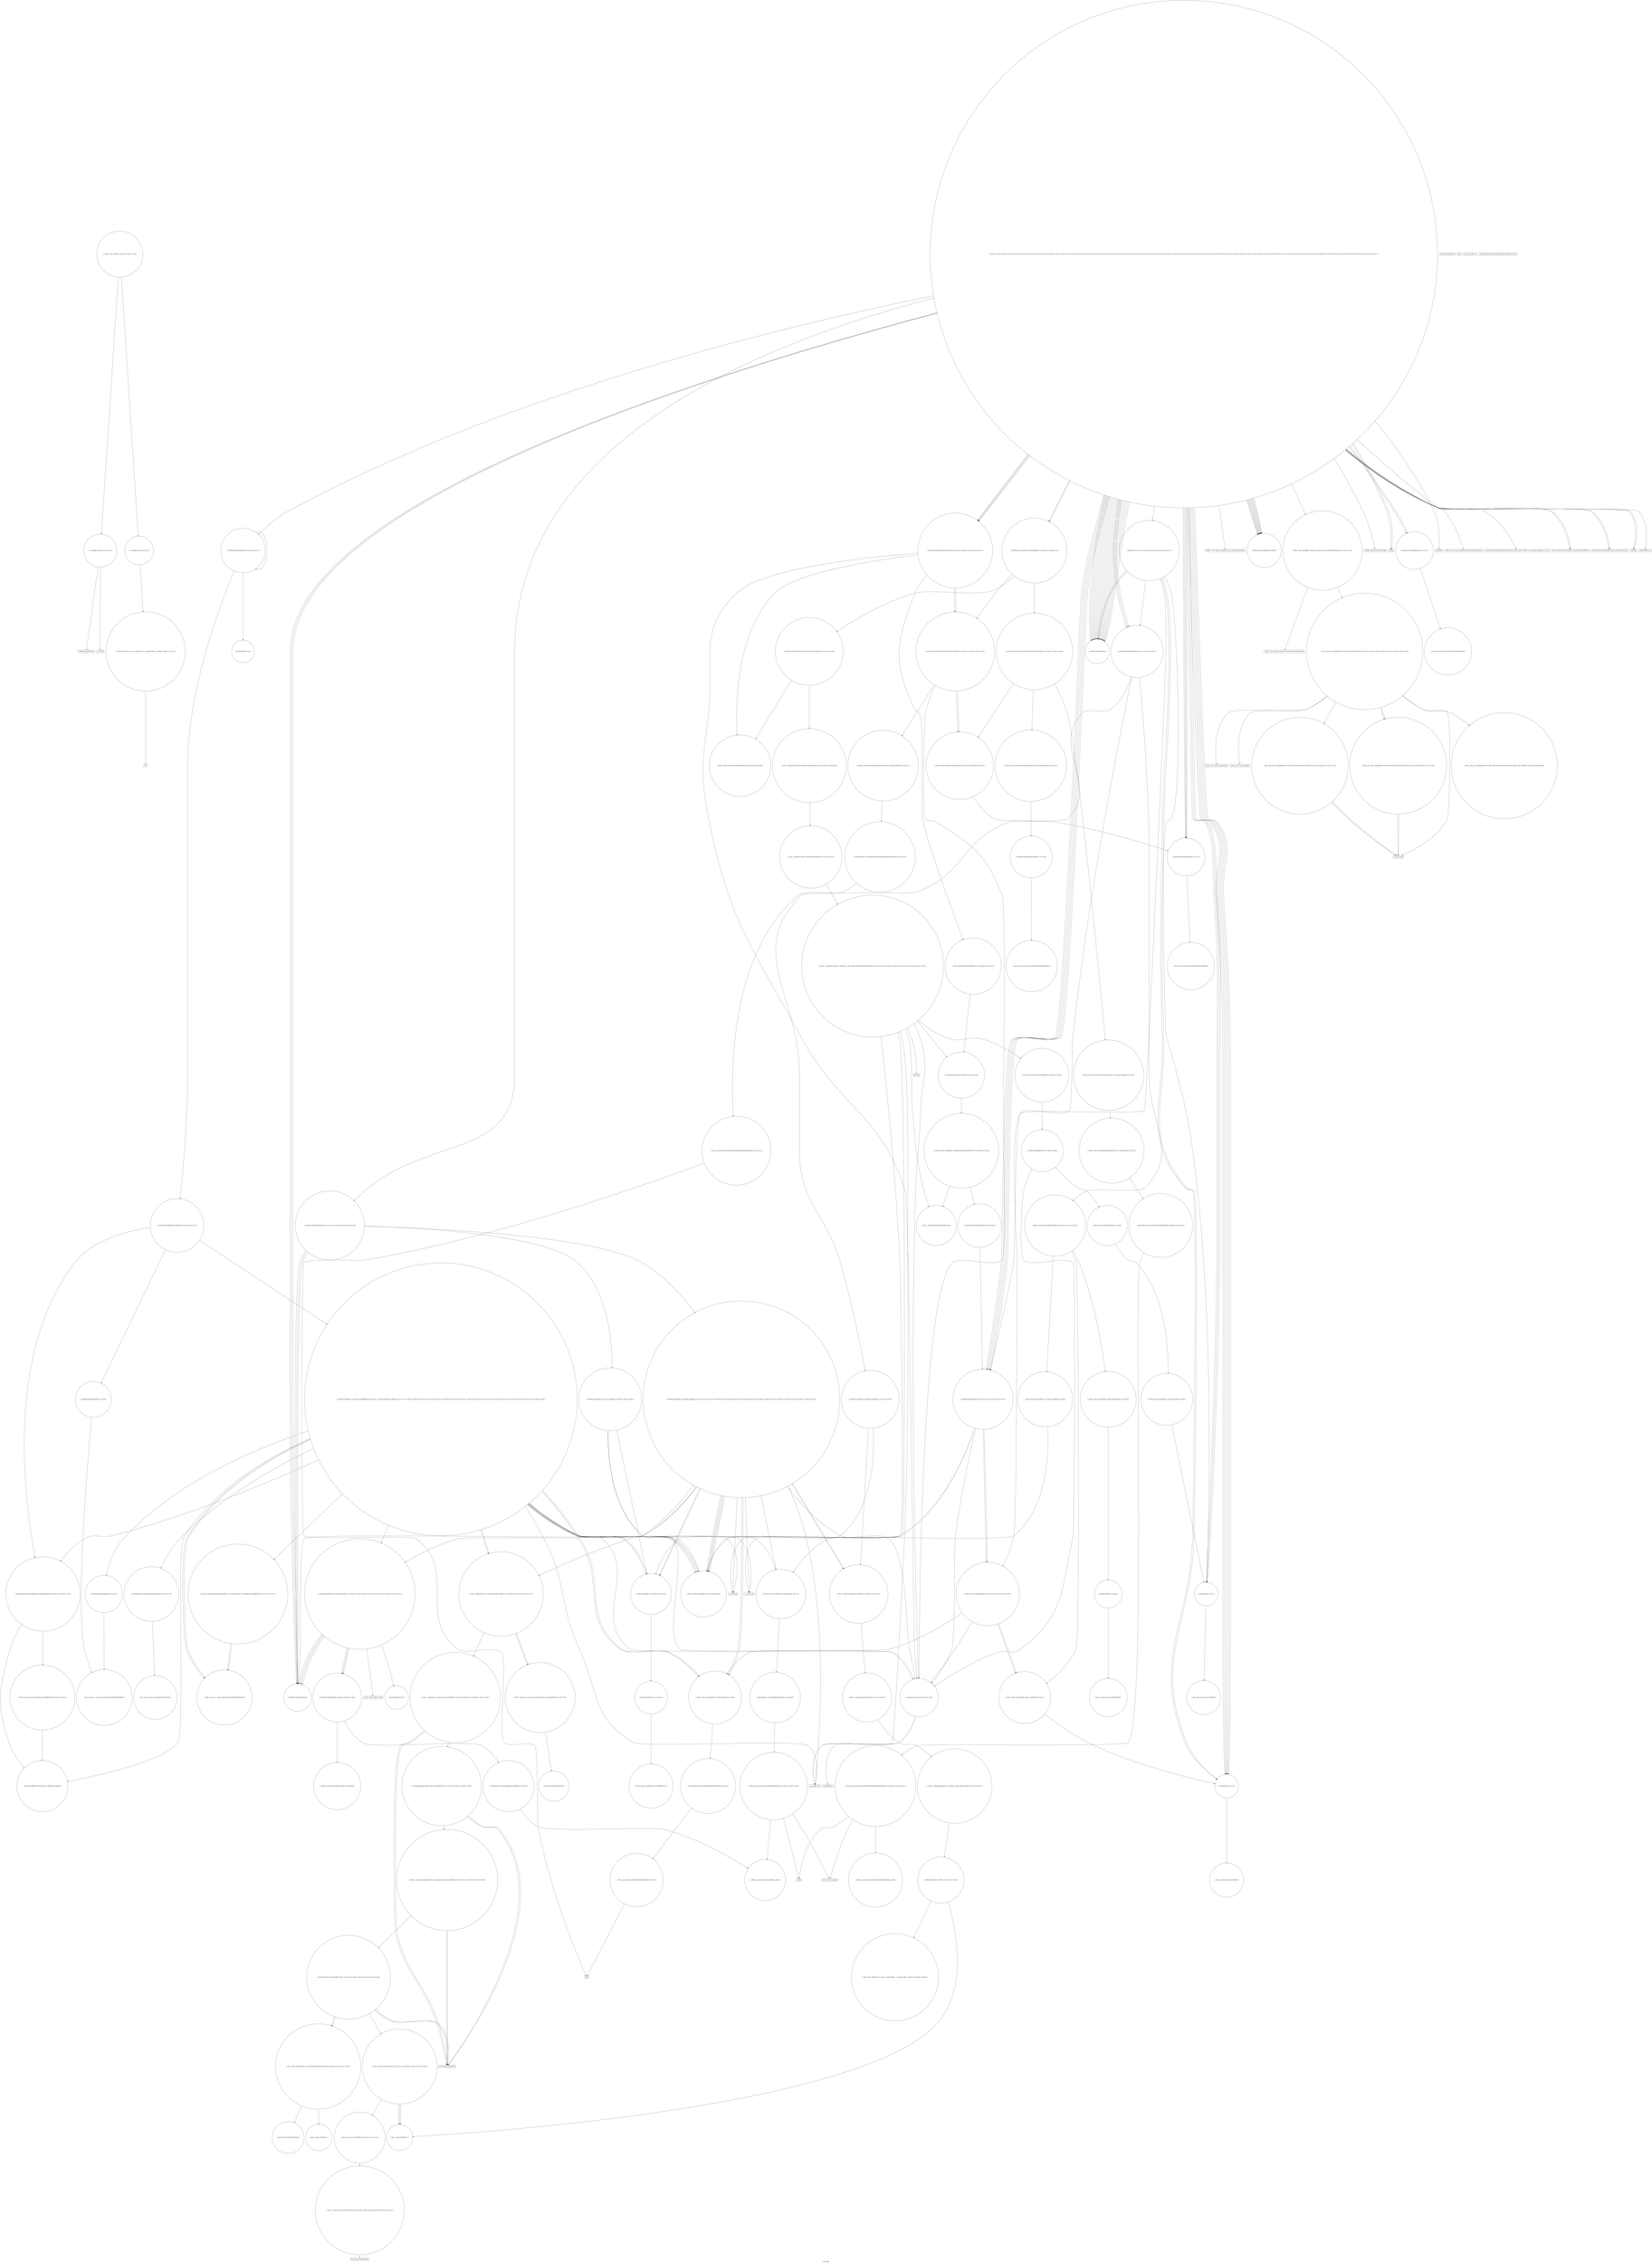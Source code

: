 digraph "Call Graph" {
	label="Call Graph";

	Node0x5619a5c1afd0 [shape=record,shape=circle,label="{__cxx_global_var_init|{<s0>1|<s1>2}}"];
	Node0x5619a5c1afd0:s0 -> Node0x5619a5c1b050[color=black];
	Node0x5619a5c1afd0:s1 -> Node0x5619a5f22170[color=black];
	Node0x5619a5f25d10 [shape=record,shape=circle,label="{_ZNKSt13move_iteratorIPiE4baseEv}"];
	Node0x5619a5f22370 [shape=record,shape=circle,label="{_ZNSt6vectorIiSaIiEE9push_backERKi|{<s0>8|<s1>9|<s2>10}}"];
	Node0x5619a5f22370:s0 -> Node0x5619a5f236f0[color=black];
	Node0x5619a5f22370:s1 -> Node0x5619a5f24810[color=black];
	Node0x5619a5f22370:s2 -> Node0x5619a5f23770[color=black];
	Node0x5619a5f23870 [shape=record,shape=Mrecord,label="{_ZdlPv}"];
	Node0x5619a5f226f0 [shape=record,shape=circle,label="{_ZNSt6vectorIiSaIiEEixEm}"];
	Node0x5619a5f23bf0 [shape=record,shape=circle,label="{_ZNSt12_Vector_baseIiSaIiEE17_M_create_storageEm|{<s0>226}}"];
	Node0x5619a5f23bf0:s0 -> Node0x5619a5f24b10[color=black];
	Node0x5619a5f22a70 [shape=record,shape=circle,label="{_ZNSaISt6vectorIiSaIiEEED2Ev|{<s0>111}}"];
	Node0x5619a5f22a70:s0 -> Node0x5619a5f240f0[color=black];
	Node0x5619a5f23f70 [shape=record,shape=circle,label="{_ZSt6fill_nIPimiET_S1_T0_RKT1_|{<s0>232|<s1>233}}"];
	Node0x5619a5f23f70:s0 -> Node0x5619a5f25b10[color=black];
	Node0x5619a5f23f70:s1 -> Node0x5619a5f23ff0[color=black];
	Node0x5619a5f22df0 [shape=record,shape=Mrecord,label="{_ZNKSt7__cxx1112basic_stringIcSt11char_traitsIcESaIcEE4sizeEv}"];
	Node0x5619a5f242f0 [shape=record,shape=circle,label="{_ZNSt12_Vector_baseISt6vectorIiSaIiEESaIS2_EE12_Vector_implC2ERKS3_|{<s0>243}}"];
	Node0x5619a5f242f0:s0 -> Node0x5619a5f24470[color=black];
	Node0x5619a5f23170 [shape=record,shape=circle,label="{_ZNSt6vectorIS_IiSaIiEESaIS1_EED2Ev|{<s0>119|<s1>120|<s2>121|<s3>122|<s4>123}}"];
	Node0x5619a5f23170:s0 -> Node0x5619a5f28030[color=black];
	Node0x5619a5f23170:s1 -> Node0x5619a5f287b0[color=black];
	Node0x5619a5f23170:s2 -> Node0x5619a5f24270[color=black];
	Node0x5619a5f23170:s3 -> Node0x5619a5f24270[color=black];
	Node0x5619a5f23170:s4 -> Node0x5619a5f25010[color=black];
	Node0x5619a5f24670 [shape=record,shape=circle,label="{_ZN9__gnu_cxx13new_allocatorISt6vectorIiSaIiEEE8allocateEmPKv|{<s0>249|<s1>250|<s2>251}}"];
	Node0x5619a5f24670:s0 -> Node0x5619a5f246f0[color=black];
	Node0x5619a5f24670:s1 -> Node0x5619a5f25590[color=black];
	Node0x5619a5f24670:s2 -> Node0x5619a5f25610[color=black];
	Node0x5619a5f234f0 [shape=record,shape=Mrecord,label="{__errno_location}"];
	Node0x5619a5f28230 [shape=record,shape=circle,label="{_ZSt11__addressofISt6vectorIiSaIiEEEPT_RS3_}"];
	Node0x5619a5f24890 [shape=record,shape=circle,label="{_ZN9__gnu_cxx13new_allocatorIiE9constructIiJRKiEEEvPT_DpOT0_|{<s0>161}}"];
	Node0x5619a5f24890:s0 -> Node0x5619a5f24910[color=black];
	Node0x5619a5f285b0 [shape=record,shape=circle,label="{_ZSt8_DestroyISt6vectorIiSaIiEEEvPT_|{<s0>270}}"];
	Node0x5619a5f285b0:s0 -> Node0x5619a5f22770[color=black];
	Node0x5619a5f24c10 [shape=record,shape=circle,label="{_ZNK9__gnu_cxx17__normal_iteratorIPiSt6vectorIiSaIiEEE4baseEv}"];
	Node0x5619a5f28930 [shape=record,shape=circle,label="{_GLOBAL__sub_I_TeaPot_0_0.cpp|{<s0>297|<s1>298}}"];
	Node0x5619a5f28930:s0 -> Node0x5619a5c1afd0[color=black];
	Node0x5619a5f28930:s1 -> Node0x5619a5f221f0[color=black];
	Node0x5619a5f24f90 [shape=record,shape=Mrecord,label="{__cxa_end_catch}"];
	Node0x5619a5f25310 [shape=record,shape=circle,label="{_ZNKSt12_Vector_baseIiSaIiEE19_M_get_Tp_allocatorEv}"];
	Node0x5619a5f25690 [shape=record,shape=circle,label="{_ZSt22__uninitialized_copy_aISt13move_iteratorIPiES1_iET0_T_S4_S3_RSaIT1_E|{<s0>190|<s1>191|<s2>192}}"];
	Node0x5619a5f25690:s0 -> Node0x5619a5f25810[color=black];
	Node0x5619a5f25690:s1 -> Node0x5619a5f25810[color=black];
	Node0x5619a5f25690:s2 -> Node0x5619a5f25790[color=black];
	Node0x5619a5f25a10 [shape=record,shape=circle,label="{_ZSt12__miter_baseIPiEDTcl12__miter_basecldtfp_4baseEEESt13move_iteratorIT_E|{<s0>209|<s1>210}}"];
	Node0x5619a5f25a10:s0 -> Node0x5619a5f25d10[color=black];
	Node0x5619a5f25a10:s1 -> Node0x5619a5f25c90[color=black];
	Node0x5619a5c1b050 [shape=record,shape=Mrecord,label="{_ZNSt8ios_base4InitC1Ev}"];
	Node0x5619a5f25d90 [shape=record,shape=circle,label="{_ZNSt13move_iteratorIPiEC2ES0_}"];
	Node0x5619a5f223f0 [shape=record,shape=circle,label="{_ZSt3minIiERKT_S2_S2_}"];
	Node0x5619a5f238f0 [shape=record,shape=circle,label="{_ZN9__gnu_cxx13new_allocatorIiEC2Ev}"];
	Node0x5619a5f22770 [shape=record,shape=circle,label="{_ZNSt6vectorIiSaIiEED2Ev|{<s0>23|<s1>24|<s2>25|<s3>26|<s4>27}}"];
	Node0x5619a5f22770:s0 -> Node0x5619a5f24c90[color=black];
	Node0x5619a5f22770:s1 -> Node0x5619a5f24e10[color=black];
	Node0x5619a5f22770:s2 -> Node0x5619a5f23af0[color=black];
	Node0x5619a5f22770:s3 -> Node0x5619a5f23af0[color=black];
	Node0x5619a5f22770:s4 -> Node0x5619a5f25010[color=black];
	Node0x5619a5f23c70 [shape=record,shape=circle,label="{_ZNSt12_Vector_baseIiSaIiEE12_Vector_implD2Ev|{<s0>227}}"];
	Node0x5619a5f23c70:s0 -> Node0x5619a5f22670[color=black];
	Node0x5619a5f22af0 [shape=record,shape=circle,label="{_ZNSt6vectorIS_IiSaIiEESaIS1_EEixEm}"];
	Node0x5619a5f23ff0 [shape=record,shape=circle,label="{_ZSt10__fill_n_aIPimiEN9__gnu_cxx11__enable_ifIXsr11__is_scalarIT1_EE7__valueET_E6__typeES4_T0_RKS3_}"];
	Node0x5619a5f22e70 [shape=record,shape=circle,label="{_ZNSt7__cxx114stoiERKNS_12basic_stringIcSt11char_traitsIcESaIcEEEPmi|{<s0>117|<s1>118}}"];
	Node0x5619a5f22e70:s0 -> Node0x5619a5f23370[color=black];
	Node0x5619a5f22e70:s1 -> Node0x5619a5f23270[color=black];
	Node0x5619a5f24370 [shape=record,shape=circle,label="{_ZNSt12_Vector_baseISt6vectorIiSaIiEESaIS2_EE17_M_create_storageEm|{<s0>244}}"];
	Node0x5619a5f24370:s0 -> Node0x5619a5f24570[color=black];
	Node0x5619a5f231f0 [shape=record,shape=Mrecord,label="{acos}"];
	Node0x5619a5f246f0 [shape=record,shape=circle,label="{_ZNK9__gnu_cxx13new_allocatorISt6vectorIiSaIiEEE8max_sizeEv}"];
	Node0x5619a5f23570 [shape=record,shape=circle,label="{_ZZN9__gnu_cxx6__stoaIlicJiEEET0_PFT_PKT1_PPS3_DpT2_EPKcS5_PmS9_EN10_Range_chk6_S_chkElSt17integral_constantIbLb1EE}"];
	Node0x5619a5f282b0 [shape=record,shape=circle,label="{_ZSt8_DestroyIPSt6vectorIiSaIiEEEvT_S4_|{<s0>263}}"];
	Node0x5619a5f282b0:s0 -> Node0x5619a5f28530[color=black];
	Node0x5619a5f24910 [shape=record,shape=circle,label="{_ZSt7forwardIRKiEOT_RNSt16remove_referenceIS2_E4typeE}"];
	Node0x5619a5f28630 [shape=record,shape=circle,label="{_ZNSt12_Vector_baseISt6vectorIiSaIiEESaIS2_EE13_M_deallocateEPS2_m|{<s0>271}}"];
	Node0x5619a5f28630:s0 -> Node0x5619a5f286b0[color=black];
	Node0x5619a5f24c90 [shape=record,shape=circle,label="{_ZNSt12_Vector_baseIiSaIiEE19_M_get_Tp_allocatorEv}"];
	Node0x5619a5f25010 [shape=record,shape=circle,label="{__clang_call_terminate|{<s0>181|<s1>182}}"];
	Node0x5619a5f25010:s0 -> Node0x5619a5f24d10[color=black];
	Node0x5619a5f25010:s1 -> Node0x5619a5f25090[color=black];
	Node0x5619a5f25390 [shape=record,shape=circle,label="{_ZNK9__gnu_cxx13new_allocatorIiE8max_sizeEv}"];
	Node0x5619a5f25710 [shape=record,shape=circle,label="{_ZSt32__make_move_if_noexcept_iteratorIiSt13move_iteratorIPiEET0_PT_|{<s0>193}}"];
	Node0x5619a5f25710:s0 -> Node0x5619a5f25d90[color=black];
	Node0x5619a5f25a90 [shape=record,shape=circle,label="{_ZSt13__copy_move_aILb1EPiS0_ET1_T0_S2_S1_|{<s0>211}}"];
	Node0x5619a5f25a90:s0 -> Node0x5619a5f25b90[color=black];
	Node0x5619a5f220f0 [shape=record,shape=Mrecord,label="{_ZNSt8ios_base4InitD1Ev}"];
	Node0x5619a5f25e10 [shape=record,shape=circle,label="{_ZN9__gnu_cxx13new_allocatorIiE7destroyIiEEvPT_}"];
	Node0x5619a5f22470 [shape=record,shape=circle,label="{_Z4Nextii|{<s0>11|<s1>12|<s2>13|<s3>14|<s4>15|<s5>16|<s6>17}}"];
	Node0x5619a5f22470:s0 -> Node0x5619a5f224f0[color=black];
	Node0x5619a5f22470:s1 -> Node0x5619a5f22570[color=black];
	Node0x5619a5f22470:s2 -> Node0x5619a5f22670[color=black];
	Node0x5619a5f22470:s3 -> Node0x5619a5f226f0[color=black];
	Node0x5619a5f22470:s4 -> Node0x5619a5f22670[color=black];
	Node0x5619a5f22470:s5 -> Node0x5619a5f226f0[color=black];
	Node0x5619a5f22470:s6 -> Node0x5619a5f22770[color=black];
	Node0x5619a5f23970 [shape=record,shape=circle,label="{_ZN9__gnu_cxx13new_allocatorIiED2Ev}"];
	Node0x5619a5f227f0 [shape=record,shape=circle,label="{main|{<s0>28|<s1>29|<s2>30|<s3>31|<s4>32|<s5>33|<s6>34|<s7>35|<s8>36|<s9>37|<s10>38|<s11>39|<s12>40|<s13>41|<s14>42|<s15>43|<s16>44|<s17>45|<s18>46|<s19>47|<s20>48|<s21>49|<s22>50|<s23>51|<s24>52|<s25>53|<s26>54|<s27>55|<s28>56|<s29>57|<s30>58|<s31>59|<s32>60|<s33>61|<s34>62|<s35>63|<s36>64|<s37>65|<s38>66|<s39>67|<s40>68|<s41>69|<s42>70|<s43>71|<s44>72|<s45>73|<s46>74|<s47>75|<s48>76|<s49>77|<s50>78|<s51>79|<s52>80|<s53>81|<s54>82|<s55>83|<s56>84|<s57>85|<s58>86|<s59>87|<s60>88|<s61>89|<s62>90|<s63>91|<s64>truncated...}}"];
	Node0x5619a5f227f0:s0 -> Node0x5619a5f22870[color=black];
	Node0x5619a5f227f0:s1 -> Node0x5619a5f228f0[color=black];
	Node0x5619a5f227f0:s2 -> Node0x5619a5f228f0[color=black];
	Node0x5619a5f227f0:s3 -> Node0x5619a5f22970[color=black];
	Node0x5619a5f227f0:s4 -> Node0x5619a5f229f0[color=black];
	Node0x5619a5f227f0:s5 -> Node0x5619a5f22a70[color=black];
	Node0x5619a5f227f0:s6 -> Node0x5619a5f22af0[color=black];
	Node0x5619a5f227f0:s7 -> Node0x5619a5f222f0[color=black];
	Node0x5619a5f227f0:s8 -> Node0x5619a5f22a70[color=black];
	Node0x5619a5f227f0:s9 -> Node0x5619a5f224f0[color=black];
	Node0x5619a5f227f0:s10 -> Node0x5619a5f22570[color=black];
	Node0x5619a5f227f0:s11 -> Node0x5619a5f22670[color=black];
	Node0x5619a5f227f0:s12 -> Node0x5619a5f226f0[color=black];
	Node0x5619a5f227f0:s13 -> Node0x5619a5f226f0[color=black];
	Node0x5619a5f227f0:s14 -> Node0x5619a5f226f0[color=black];
	Node0x5619a5f227f0:s15 -> Node0x5619a5f22670[color=black];
	Node0x5619a5f227f0:s16 -> Node0x5619a5f22970[color=black];
	Node0x5619a5f227f0:s17 -> Node0x5619a5f229f0[color=black];
	Node0x5619a5f227f0:s18 -> Node0x5619a5f22a70[color=black];
	Node0x5619a5f227f0:s19 -> Node0x5619a5f22af0[color=black];
	Node0x5619a5f227f0:s20 -> Node0x5619a5f22af0[color=black];
	Node0x5619a5f227f0:s21 -> Node0x5619a5f22bf0[color=black];
	Node0x5619a5f227f0:s22 -> Node0x5619a5f22b70[color=black];
	Node0x5619a5f227f0:s23 -> Node0x5619a5f22af0[color=black];
	Node0x5619a5f227f0:s24 -> Node0x5619a5f22bf0[color=black];
	Node0x5619a5f227f0:s25 -> Node0x5619a5f22af0[color=black];
	Node0x5619a5f227f0:s26 -> Node0x5619a5f226f0[color=black];
	Node0x5619a5f227f0:s27 -> Node0x5619a5f224f0[color=black];
	Node0x5619a5f227f0:s28 -> Node0x5619a5f22570[color=black];
	Node0x5619a5f227f0:s29 -> Node0x5619a5f22670[color=black];
	Node0x5619a5f227f0:s30 -> Node0x5619a5f226f0[color=black];
	Node0x5619a5f227f0:s31 -> Node0x5619a5f22a70[color=black];
	Node0x5619a5f227f0:s32 -> Node0x5619a5f22670[color=black];
	Node0x5619a5f227f0:s33 -> Node0x5619a5f226f0[color=black];
	Node0x5619a5f227f0:s34 -> Node0x5619a5f226f0[color=black];
	Node0x5619a5f227f0:s35 -> Node0x5619a5f226f0[color=black];
	Node0x5619a5f227f0:s36 -> Node0x5619a5f226f0[color=black];
	Node0x5619a5f227f0:s37 -> Node0x5619a5f22af0[color=black];
	Node0x5619a5f227f0:s38 -> Node0x5619a5f226f0[color=black];
	Node0x5619a5f227f0:s39 -> Node0x5619a5f226f0[color=black];
	Node0x5619a5f227f0:s40 -> Node0x5619a5f226f0[color=black];
	Node0x5619a5f227f0:s41 -> Node0x5619a5f22af0[color=black];
	Node0x5619a5f227f0:s42 -> Node0x5619a5f226f0[color=black];
	Node0x5619a5f227f0:s43 -> Node0x5619a5f22770[color=black];
	Node0x5619a5f227f0:s44 -> Node0x5619a5f224f0[color=black];
	Node0x5619a5f227f0:s45 -> Node0x5619a5f22570[color=black];
	Node0x5619a5f227f0:s46 -> Node0x5619a5f22670[color=black];
	Node0x5619a5f227f0:s47 -> Node0x5619a5f226f0[color=black];
	Node0x5619a5f227f0:s48 -> Node0x5619a5f226f0[color=black];
	Node0x5619a5f227f0:s49 -> Node0x5619a5f22670[color=black];
	Node0x5619a5f227f0:s50 -> Node0x5619a5f22c70[color=black];
	Node0x5619a5f227f0:s51 -> Node0x5619a5f22cf0[color=black];
	Node0x5619a5f227f0:s52 -> Node0x5619a5f22d70[color=black];
	Node0x5619a5f227f0:s53 -> Node0x5619a5f22df0[color=black];
	Node0x5619a5f227f0:s54 -> Node0x5619a5f22e70[color=black];
	Node0x5619a5f227f0:s55 -> Node0x5619a5f22af0[color=black];
	Node0x5619a5f227f0:s56 -> Node0x5619a5f22bf0[color=black];
	Node0x5619a5f227f0:s57 -> Node0x5619a5f22af0[color=black];
	Node0x5619a5f227f0:s58 -> Node0x5619a5f226f0[color=black];
	Node0x5619a5f227f0:s59 -> Node0x5619a5f226f0[color=black];
	Node0x5619a5f227f0:s60 -> Node0x5619a5f22470[color=black];
	Node0x5619a5f227f0:s61 -> Node0x5619a5f230f0[color=black];
	Node0x5619a5f227f0:s62 -> Node0x5619a5f22af0[color=black];
	Node0x5619a5f227f0:s63 -> Node0x5619a5f226f0[color=black];
	Node0x5619a5f227f0:s64 -> Node0x5619a5f226f0[color=black];
	Node0x5619a5f227f0:s64 -> Node0x5619a5f22ef0[color=black];
	Node0x5619a5f227f0:s64 -> Node0x5619a5f22f70[color=black];
	Node0x5619a5f227f0:s64 -> Node0x5619a5f22ef0[color=black];
	Node0x5619a5f227f0:s64 -> Node0x5619a5f22f70[color=black];
	Node0x5619a5f227f0:s64 -> Node0x5619a5f22ff0[color=black];
	Node0x5619a5f227f0:s64 -> Node0x5619a5f230f0[color=black];
	Node0x5619a5f227f0:s64 -> Node0x5619a5f22770[color=black];
	Node0x5619a5f227f0:s64 -> Node0x5619a5f23170[color=black];
	Node0x5619a5f227f0:s64 -> Node0x5619a5f22770[color=black];
	Node0x5619a5f227f0:s64 -> Node0x5619a5f23170[color=black];
	Node0x5619a5f227f0:s64 -> Node0x5619a5f22770[color=black];
	Node0x5619a5f227f0:s64 -> Node0x5619a5f23170[color=black];
	Node0x5619a5f227f0:s64 -> Node0x5619a5f22770[color=black];
	Node0x5619a5f227f0:s64 -> Node0x5619a5f23170[color=black];
	Node0x5619a5f23cf0 [shape=record,shape=circle,label="{_ZNSaIiEC2ERKS_|{<s0>228}}"];
	Node0x5619a5f23cf0:s0 -> Node0x5619a5f23d70[color=black];
	Node0x5619a5f22b70 [shape=record,shape=circle,label="{_ZNSt6vectorIiSaIiEE6resizeEm|{<s0>112|<s1>113|<s2>114|<s3>115|<s4>116}}"];
	Node0x5619a5f22b70:s0 -> Node0x5619a5f22bf0[color=black];
	Node0x5619a5f22b70:s1 -> Node0x5619a5f22bf0[color=black];
	Node0x5619a5f22b70:s2 -> Node0x5619a5f28830[color=black];
	Node0x5619a5f22b70:s3 -> Node0x5619a5f22bf0[color=black];
	Node0x5619a5f22b70:s4 -> Node0x5619a5f288b0[color=black];
	Node0x5619a5f24070 [shape=record,shape=circle,label="{_ZN9__gnu_cxx13new_allocatorISt6vectorIiSaIiEEEC2Ev}"];
	Node0x5619a5f22ef0 [shape=record,shape=Mrecord,label="{_ZStlsISt11char_traitsIcEERSt13basic_ostreamIcT_ES5_PKc}"];
	Node0x5619a5f243f0 [shape=record,shape=circle,label="{_ZNSt12_Vector_baseISt6vectorIiSaIiEESaIS2_EE12_Vector_implD2Ev|{<s0>245}}"];
	Node0x5619a5f243f0:s0 -> Node0x5619a5f22a70[color=black];
	Node0x5619a5f23270 [shape=record,shape=circle,label="{_ZN9__gnu_cxx6__stoaIlicJiEEET0_PFT_PKT1_PPS3_DpT2_EPKcS5_PmS9_|{<s0>124|<s1>125|<s2>126|<s3>127|<s4>128|<s5>129|<s6>130}}"];
	Node0x5619a5f23270:s0 -> Node0x5619a5f233f0[color=black];
	Node0x5619a5f23270:s1 -> Node0x5619a5f23470[color=black];
	Node0x5619a5f23270:s2 -> Node0x5619a5f23670[color=black];
	Node0x5619a5f23270:s3 -> Node0x5619a5f234f0[color=black];
	Node0x5619a5f23270:s4 -> Node0x5619a5f23570[color=black];
	Node0x5619a5f23270:s5 -> Node0x5619a5f235f0[color=black];
	Node0x5619a5f23270:s6 -> Node0x5619a5f23670[color=black];
	Node0x5619a5f24770 [shape=record,shape=circle,label="{_ZSt27__uninitialized_default_n_aIPSt6vectorIiSaIiEEmS2_ET_S4_T0_RSaIT1_E|{<s0>252}}"];
	Node0x5619a5f24770:s0 -> Node0x5619a5f280b0[color=black];
	Node0x5619a5f235f0 [shape=record,shape=Mrecord,label="{_ZSt20__throw_out_of_rangePKc}"];
	Node0x5619a5f28330 [shape=record,shape=Mrecord,label="{llvm.trap}"];
	Node0x5619a5f24990 [shape=record,shape=circle,label="{_ZNKSt6vectorIiSaIiEE12_M_check_lenEmPKc|{<s0>162|<s1>163|<s2>164|<s3>165|<s4>166|<s5>167|<s6>168|<s7>169|<s8>170}}"];
	Node0x5619a5f24990:s0 -> Node0x5619a5f25110[color=black];
	Node0x5619a5f24990:s1 -> Node0x5619a5f22bf0[color=black];
	Node0x5619a5f24990:s2 -> Node0x5619a5f25190[color=black];
	Node0x5619a5f24990:s3 -> Node0x5619a5f22bf0[color=black];
	Node0x5619a5f24990:s4 -> Node0x5619a5f22bf0[color=black];
	Node0x5619a5f24990:s5 -> Node0x5619a5f25210[color=black];
	Node0x5619a5f24990:s6 -> Node0x5619a5f22bf0[color=black];
	Node0x5619a5f24990:s7 -> Node0x5619a5f25110[color=black];
	Node0x5619a5f24990:s8 -> Node0x5619a5f25110[color=black];
	Node0x5619a5f286b0 [shape=record,shape=circle,label="{_ZNSt16allocator_traitsISaISt6vectorIiSaIiEEEE10deallocateERS3_PS2_m|{<s0>272}}"];
	Node0x5619a5f286b0:s0 -> Node0x5619a5f28730[color=black];
	Node0x5619a5f24d10 [shape=record,shape=Mrecord,label="{__cxa_begin_catch}"];
	Node0x5619a5f25090 [shape=record,shape=Mrecord,label="{_ZSt9terminatev}"];
	Node0x5619a5f25410 [shape=record,shape=circle,label="{_ZN9__gnu_cxx17__normal_iteratorIPiSt6vectorIiSaIiEEEC2ERKS1_}"];
	Node0x5619a5f25790 [shape=record,shape=circle,label="{_ZSt18uninitialized_copyISt13move_iteratorIPiES1_ET0_T_S4_S3_|{<s0>194|<s1>195|<s2>196}}"];
	Node0x5619a5f25790:s0 -> Node0x5619a5f25810[color=black];
	Node0x5619a5f25790:s1 -> Node0x5619a5f25810[color=black];
	Node0x5619a5f25790:s2 -> Node0x5619a5f25890[color=black];
	Node0x5619a5f25b10 [shape=record,shape=circle,label="{_ZSt12__niter_baseIPiET_S1_}"];
	Node0x5619a5f22170 [shape=record,shape=Mrecord,label="{__cxa_atexit}"];
	Node0x5619a5f25e90 [shape=record,shape=circle,label="{_ZSt8_DestroyIPiEvT_S1_|{<s0>213}}"];
	Node0x5619a5f25e90:s0 -> Node0x5619a5f25f10[color=black];
	Node0x5619a5f224f0 [shape=record,shape=circle,label="{_ZNSaIiEC2Ev|{<s0>18}}"];
	Node0x5619a5f224f0:s0 -> Node0x5619a5f238f0[color=black];
	Node0x5619a5f239f0 [shape=record,shape=circle,label="{_ZNSt12_Vector_baseIiSaIiEEC2EmRKS0_|{<s0>216|<s1>217|<s2>218}}"];
	Node0x5619a5f239f0:s0 -> Node0x5619a5f23b70[color=black];
	Node0x5619a5f239f0:s1 -> Node0x5619a5f23bf0[color=black];
	Node0x5619a5f239f0:s2 -> Node0x5619a5f23c70[color=black];
	Node0x5619a5f22870 [shape=record,shape=Mrecord,label="{_ZNSt8ios_base15sync_with_stdioEb}"];
	Node0x5619a5f23d70 [shape=record,shape=circle,label="{_ZN9__gnu_cxx13new_allocatorIiEC2ERKS1_}"];
	Node0x5619a5f22bf0 [shape=record,shape=circle,label="{_ZNKSt6vectorIiSaIiEE4sizeEv}"];
	Node0x5619a5f240f0 [shape=record,shape=circle,label="{_ZN9__gnu_cxx13new_allocatorISt6vectorIiSaIiEEED2Ev}"];
	Node0x5619a5f22f70 [shape=record,shape=Mrecord,label="{_ZNSolsEi}"];
	Node0x5619a5f24470 [shape=record,shape=circle,label="{_ZNSaISt6vectorIiSaIiEEEC2ERKS2_|{<s0>246}}"];
	Node0x5619a5f24470:s0 -> Node0x5619a5f244f0[color=black];
	Node0x5619a5f232f0 [shape=record,shape=Mrecord,label="{strtol}"];
	Node0x5619a5f28030 [shape=record,shape=circle,label="{_ZNSt12_Vector_baseISt6vectorIiSaIiEESaIS2_EE19_M_get_Tp_allocatorEv}"];
	Node0x5619a5f23670 [shape=record,shape=circle,label="{_ZZN9__gnu_cxx6__stoaIlicJiEEET0_PFT_PKT1_PPS3_DpT2_EPKcS5_PmS9_EN11_Save_errnoD2Ev|{<s0>133|<s1>134}}"];
	Node0x5619a5f23670:s0 -> Node0x5619a5f234f0[color=black];
	Node0x5619a5f23670:s1 -> Node0x5619a5f234f0[color=black];
	Node0x5619a5f283b0 [shape=record,shape=circle,label="{_ZNSt6vectorIiSaIiEEC2Ev|{<s0>264|<s1>265}}"];
	Node0x5619a5f283b0:s0 -> Node0x5619a5f28430[color=black];
	Node0x5619a5f283b0:s1 -> Node0x5619a5f25010[color=black];
	Node0x5619a5f24a10 [shape=record,shape=circle,label="{_ZN9__gnu_cxxmiIPiSt6vectorIiSaIiEEEENS_17__normal_iteratorIT_T0_E15difference_typeERKS8_SB_|{<s0>171|<s1>172}}"];
	Node0x5619a5f24a10:s0 -> Node0x5619a5f24c10[color=black];
	Node0x5619a5f24a10:s1 -> Node0x5619a5f24c10[color=black];
	Node0x5619a5f28730 [shape=record,shape=circle,label="{_ZN9__gnu_cxx13new_allocatorISt6vectorIiSaIiEEE10deallocateEPS3_m|{<s0>273}}"];
	Node0x5619a5f28730:s0 -> Node0x5619a5f23870[color=black];
	Node0x5619a5f24d90 [shape=record,shape=circle,label="{_ZNSt16allocator_traitsISaIiEE7destroyIiEEvRS0_PT_|{<s0>178}}"];
	Node0x5619a5f24d90:s0 -> Node0x5619a5f25e10[color=black];
	Node0x5619a5f25110 [shape=record,shape=circle,label="{_ZNKSt6vectorIiSaIiEE8max_sizeEv|{<s0>183|<s1>184}}"];
	Node0x5619a5f25110:s0 -> Node0x5619a5f25310[color=black];
	Node0x5619a5f25110:s1 -> Node0x5619a5f25290[color=black];
	Node0x5619a5f25490 [shape=record,shape=circle,label="{_ZNSt16allocator_traitsISaIiEE8allocateERS0_m|{<s0>186}}"];
	Node0x5619a5f25490:s0 -> Node0x5619a5f25510[color=black];
	Node0x5619a5f25810 [shape=record,shape=Mrecord,label="{llvm.memcpy.p0i8.p0i8.i64}"];
	Node0x5619a5f25b90 [shape=record,shape=circle,label="{_ZNSt11__copy_moveILb1ELb1ESt26random_access_iterator_tagE8__copy_mIiEEPT_PKS3_S6_S4_|{<s0>212}}"];
	Node0x5619a5f25b90:s0 -> Node0x5619a5f25c10[color=black];
	Node0x5619a5f221f0 [shape=record,shape=circle,label="{__cxx_global_var_init.1|{<s0>3}}"];
	Node0x5619a5f221f0:s0 -> Node0x5619a5f22270[color=black];
	Node0x5619a5f25f10 [shape=record,shape=circle,label="{_ZNSt12_Destroy_auxILb1EE9__destroyIPiEEvT_S3_}"];
	Node0x5619a5f22570 [shape=record,shape=circle,label="{_ZNSt6vectorIiSaIiEEC2EmRKS0_|{<s0>19|<s1>20|<s2>21}}"];
	Node0x5619a5f22570:s0 -> Node0x5619a5f239f0[color=black];
	Node0x5619a5f22570:s1 -> Node0x5619a5f23a70[color=black];
	Node0x5619a5f22570:s2 -> Node0x5619a5f23af0[color=black];
	Node0x5619a5f23a70 [shape=record,shape=circle,label="{_ZNSt6vectorIiSaIiEE21_M_default_initializeEm|{<s0>219|<s1>220}}"];
	Node0x5619a5f23a70:s0 -> Node0x5619a5f24c90[color=black];
	Node0x5619a5f23a70:s1 -> Node0x5619a5f23df0[color=black];
	Node0x5619a5f228f0 [shape=record,shape=Mrecord,label="{freopen}"];
	Node0x5619a5f23df0 [shape=record,shape=circle,label="{_ZSt27__uninitialized_default_n_aIPimiET_S1_T0_RSaIT1_E|{<s0>229}}"];
	Node0x5619a5f23df0:s0 -> Node0x5619a5f23e70[color=black];
	Node0x5619a5f22c70 [shape=record,shape=Mrecord,label="{_ZNSirsERi}"];
	Node0x5619a5f24170 [shape=record,shape=circle,label="{_ZNSt12_Vector_baseISt6vectorIiSaIiEESaIS2_EEC2EmRKS3_|{<s0>234|<s1>235|<s2>236}}"];
	Node0x5619a5f24170:s0 -> Node0x5619a5f242f0[color=black];
	Node0x5619a5f24170:s1 -> Node0x5619a5f24370[color=black];
	Node0x5619a5f24170:s2 -> Node0x5619a5f243f0[color=black];
	Node0x5619a5f22ff0 [shape=record,shape=Mrecord,label="{_ZNSolsEPFRSoS_E}"];
	Node0x5619a5f244f0 [shape=record,shape=circle,label="{_ZN9__gnu_cxx13new_allocatorISt6vectorIiSaIiEEEC2ERKS4_}"];
	Node0x5619a5f23370 [shape=record,shape=Mrecord,label="{_ZNKSt7__cxx1112basic_stringIcSt11char_traitsIcESaIcEE5c_strEv}"];
	Node0x5619a5f280b0 [shape=record,shape=circle,label="{_ZSt25__uninitialized_default_nIPSt6vectorIiSaIiEEmET_S4_T0_|{<s0>253}}"];
	Node0x5619a5f280b0:s0 -> Node0x5619a5f28130[color=black];
	Node0x5619a5f236f0 [shape=record,shape=circle,label="{_ZNSt16allocator_traitsISaIiEE9constructIiJRKiEEEvRS0_PT_DpOT0_|{<s0>135|<s1>136}}"];
	Node0x5619a5f236f0:s0 -> Node0x5619a5f24910[color=black];
	Node0x5619a5f236f0:s1 -> Node0x5619a5f24890[color=black];
	Node0x5619a5f28430 [shape=record,shape=circle,label="{_ZNSt12_Vector_baseIiSaIiEEC2Ev|{<s0>266}}"];
	Node0x5619a5f28430:s0 -> Node0x5619a5f284b0[color=black];
	Node0x5619a5f24a90 [shape=record,shape=circle,label="{_ZNSt6vectorIiSaIiEE5beginEv|{<s0>173}}"];
	Node0x5619a5f24a90:s0 -> Node0x5619a5f25410[color=black];
	Node0x5619a5f287b0 [shape=record,shape=circle,label="{_ZSt8_DestroyIPSt6vectorIiSaIiEES2_EvT_S4_RSaIT0_E|{<s0>274}}"];
	Node0x5619a5f287b0:s0 -> Node0x5619a5f282b0[color=black];
	Node0x5619a5f24e10 [shape=record,shape=circle,label="{_ZSt8_DestroyIPiiEvT_S1_RSaIT0_E|{<s0>179}}"];
	Node0x5619a5f24e10:s0 -> Node0x5619a5f25e90[color=black];
	Node0x5619a5f25190 [shape=record,shape=Mrecord,label="{_ZSt20__throw_length_errorPKc}"];
	Node0x5619a5f25510 [shape=record,shape=circle,label="{_ZN9__gnu_cxx13new_allocatorIiE8allocateEmPKv|{<s0>187|<s1>188|<s2>189}}"];
	Node0x5619a5f25510:s0 -> Node0x5619a5f25390[color=black];
	Node0x5619a5f25510:s1 -> Node0x5619a5f25590[color=black];
	Node0x5619a5f25510:s2 -> Node0x5619a5f25610[color=black];
	Node0x5619a5f25890 [shape=record,shape=circle,label="{_ZNSt20__uninitialized_copyILb1EE13__uninit_copyISt13move_iteratorIPiES3_EET0_T_S6_S5_|{<s0>197|<s1>198|<s2>199}}"];
	Node0x5619a5f25890:s0 -> Node0x5619a5f25810[color=black];
	Node0x5619a5f25890:s1 -> Node0x5619a5f25810[color=black];
	Node0x5619a5f25890:s2 -> Node0x5619a5f25910[color=black];
	Node0x5619a5f25c10 [shape=record,shape=Mrecord,label="{llvm.memmove.p0i8.p0i8.i64}"];
	Node0x5619a5f22270 [shape=record,shape=circle,label="{_ZSt4acosIiEN9__gnu_cxx11__enable_ifIXsr12__is_integerIT_EE7__valueEdE6__typeES2_|{<s0>4}}"];
	Node0x5619a5f22270:s0 -> Node0x5619a5f231f0[color=black];
	Node0x5619a5f25f90 [shape=record,shape=circle,label="{_ZNSt16allocator_traitsISaIiEE10deallocateERS0_Pim|{<s0>214}}"];
	Node0x5619a5f25f90:s0 -> Node0x5619a5f237f0[color=black];
	Node0x5619a5f225f0 [shape=record,shape=Mrecord,label="{__gxx_personality_v0}"];
	Node0x5619a5f23af0 [shape=record,shape=circle,label="{_ZNSt12_Vector_baseIiSaIiEED2Ev|{<s0>221|<s1>222|<s2>223|<s3>224}}"];
	Node0x5619a5f23af0:s0 -> Node0x5619a5f24e90[color=black];
	Node0x5619a5f23af0:s1 -> Node0x5619a5f23c70[color=black];
	Node0x5619a5f23af0:s2 -> Node0x5619a5f23c70[color=black];
	Node0x5619a5f23af0:s3 -> Node0x5619a5f25010[color=black];
	Node0x5619a5f22970 [shape=record,shape=circle,label="{_ZNSaISt6vectorIiSaIiEEEC2Ev|{<s0>107}}"];
	Node0x5619a5f22970:s0 -> Node0x5619a5f24070[color=black];
	Node0x5619a5f23e70 [shape=record,shape=circle,label="{_ZSt25__uninitialized_default_nIPimET_S1_T0_|{<s0>230}}"];
	Node0x5619a5f23e70:s0 -> Node0x5619a5f23ef0[color=black];
	Node0x5619a5f22cf0 [shape=record,shape=Mrecord,label="{_ZNSt7__cxx1112basic_stringIcSt11char_traitsIcESaIcEEC1Ev}"];
	Node0x5619a5f241f0 [shape=record,shape=circle,label="{_ZNSt6vectorIS_IiSaIiEESaIS1_EE21_M_default_initializeEm|{<s0>237|<s1>238}}"];
	Node0x5619a5f241f0:s0 -> Node0x5619a5f28030[color=black];
	Node0x5619a5f241f0:s1 -> Node0x5619a5f24770[color=black];
	Node0x5619a5f23070 [shape=record,shape=Mrecord,label="{_ZSt4endlIcSt11char_traitsIcEERSt13basic_ostreamIT_T0_ES6_}"];
	Node0x5619a5f24570 [shape=record,shape=circle,label="{_ZNSt12_Vector_baseISt6vectorIiSaIiEESaIS2_EE11_M_allocateEm|{<s0>247}}"];
	Node0x5619a5f24570:s0 -> Node0x5619a5f245f0[color=black];
	Node0x5619a5f233f0 [shape=record,shape=circle,label="{_ZZN9__gnu_cxx6__stoaIlicJiEEET0_PFT_PKT1_PPS3_DpT2_EPKcS5_PmS9_EN11_Save_errnoC2Ev|{<s0>131|<s1>132}}"];
	Node0x5619a5f233f0:s0 -> Node0x5619a5f234f0[color=black];
	Node0x5619a5f233f0:s1 -> Node0x5619a5f234f0[color=black];
	Node0x5619a5f28130 [shape=record,shape=circle,label="{_ZNSt27__uninitialized_default_n_1ILb0EE18__uninit_default_nIPSt6vectorIiSaIiEEmEET_S6_T0_|{<s0>254|<s1>255|<s2>256|<s3>257|<s4>258|<s5>259|<s6>260|<s7>261}}"];
	Node0x5619a5f28130:s0 -> Node0x5619a5f28230[color=black];
	Node0x5619a5f28130:s1 -> Node0x5619a5f281b0[color=black];
	Node0x5619a5f28130:s2 -> Node0x5619a5f24d10[color=black];
	Node0x5619a5f28130:s3 -> Node0x5619a5f282b0[color=black];
	Node0x5619a5f28130:s4 -> Node0x5619a5f24f10[color=black];
	Node0x5619a5f28130:s5 -> Node0x5619a5f24f90[color=black];
	Node0x5619a5f28130:s6 -> Node0x5619a5f28330[color=black];
	Node0x5619a5f28130:s7 -> Node0x5619a5f25010[color=black];
	Node0x5619a5f23770 [shape=record,shape=circle,label="{_ZNSt6vectorIiSaIiEE17_M_realloc_insertIJRKiEEEvN9__gnu_cxx17__normal_iteratorIPiS1_EEDpOT_|{<s0>137|<s1>138|<s2>139|<s3>140|<s4>141|<s5>142|<s6>143|<s7>144|<s8>145|<s9>146|<s10>147|<s11>148|<s12>149|<s13>150|<s14>151|<s15>152|<s16>153|<s17>154|<s18>155|<s19>156|<s20>157|<s21>158|<s22>159}}"];
	Node0x5619a5f23770:s0 -> Node0x5619a5f24990[color=black];
	Node0x5619a5f23770:s1 -> Node0x5619a5f24a90[color=black];
	Node0x5619a5f23770:s2 -> Node0x5619a5f24a10[color=black];
	Node0x5619a5f23770:s3 -> Node0x5619a5f24b10[color=black];
	Node0x5619a5f23770:s4 -> Node0x5619a5f24910[color=black];
	Node0x5619a5f23770:s5 -> Node0x5619a5f236f0[color=black];
	Node0x5619a5f23770:s6 -> Node0x5619a5f24c10[color=black];
	Node0x5619a5f23770:s7 -> Node0x5619a5f24c90[color=black];
	Node0x5619a5f23770:s8 -> Node0x5619a5f24b90[color=black];
	Node0x5619a5f23770:s9 -> Node0x5619a5f24c10[color=black];
	Node0x5619a5f23770:s10 -> Node0x5619a5f24c90[color=black];
	Node0x5619a5f23770:s11 -> Node0x5619a5f24b90[color=black];
	Node0x5619a5f23770:s12 -> Node0x5619a5f24d10[color=black];
	Node0x5619a5f23770:s13 -> Node0x5619a5f24d90[color=black];
	Node0x5619a5f23770:s14 -> Node0x5619a5f24f90[color=black];
	Node0x5619a5f23770:s15 -> Node0x5619a5f24c90[color=black];
	Node0x5619a5f23770:s16 -> Node0x5619a5f24e10[color=black];
	Node0x5619a5f23770:s17 -> Node0x5619a5f24e90[color=black];
	Node0x5619a5f23770:s18 -> Node0x5619a5f24f10[color=black];
	Node0x5619a5f23770:s19 -> Node0x5619a5f24c90[color=black];
	Node0x5619a5f23770:s20 -> Node0x5619a5f24e10[color=black];
	Node0x5619a5f23770:s21 -> Node0x5619a5f24e90[color=black];
	Node0x5619a5f23770:s22 -> Node0x5619a5f25010[color=black];
	Node0x5619a5f284b0 [shape=record,shape=circle,label="{_ZNSt12_Vector_baseIiSaIiEE12_Vector_implC2Ev|{<s0>267}}"];
	Node0x5619a5f284b0:s0 -> Node0x5619a5f224f0[color=black];
	Node0x5619a5f24b10 [shape=record,shape=circle,label="{_ZNSt12_Vector_baseIiSaIiEE11_M_allocateEm|{<s0>174}}"];
	Node0x5619a5f24b10:s0 -> Node0x5619a5f25490[color=black];
	Node0x5619a5f28830 [shape=record,shape=circle,label="{_ZNSt6vectorIiSaIiEE17_M_default_appendEm|{<s0>275|<s1>276|<s2>277|<s3>278|<s4>279|<s5>280|<s6>281|<s7>282|<s8>283|<s9>284|<s10>285|<s11>286|<s12>287|<s13>288|<s14>289|<s15>290|<s16>291|<s17>292|<s18>293}}"];
	Node0x5619a5f28830:s0 -> Node0x5619a5f24c90[color=black];
	Node0x5619a5f28830:s1 -> Node0x5619a5f23df0[color=black];
	Node0x5619a5f28830:s2 -> Node0x5619a5f24990[color=black];
	Node0x5619a5f28830:s3 -> Node0x5619a5f22bf0[color=black];
	Node0x5619a5f28830:s4 -> Node0x5619a5f24b10[color=black];
	Node0x5619a5f28830:s5 -> Node0x5619a5f24c90[color=black];
	Node0x5619a5f28830:s6 -> Node0x5619a5f23df0[color=black];
	Node0x5619a5f28830:s7 -> Node0x5619a5f24c90[color=black];
	Node0x5619a5f28830:s8 -> Node0x5619a5f24b90[color=black];
	Node0x5619a5f28830:s9 -> Node0x5619a5f24d10[color=black];
	Node0x5619a5f28830:s10 -> Node0x5619a5f24c90[color=black];
	Node0x5619a5f28830:s11 -> Node0x5619a5f24e10[color=black];
	Node0x5619a5f28830:s12 -> Node0x5619a5f24f90[color=black];
	Node0x5619a5f28830:s13 -> Node0x5619a5f24e90[color=black];
	Node0x5619a5f28830:s14 -> Node0x5619a5f24f10[color=black];
	Node0x5619a5f28830:s15 -> Node0x5619a5f24c90[color=black];
	Node0x5619a5f28830:s16 -> Node0x5619a5f24e10[color=black];
	Node0x5619a5f28830:s17 -> Node0x5619a5f24e90[color=black];
	Node0x5619a5f28830:s18 -> Node0x5619a5f25010[color=black];
	Node0x5619a5f24e90 [shape=record,shape=circle,label="{_ZNSt12_Vector_baseIiSaIiEE13_M_deallocateEPim|{<s0>180}}"];
	Node0x5619a5f24e90:s0 -> Node0x5619a5f25f90[color=black];
	Node0x5619a5f25210 [shape=record,shape=circle,label="{_ZSt3maxImERKT_S2_S2_}"];
	Node0x5619a5f25590 [shape=record,shape=Mrecord,label="{_ZSt17__throw_bad_allocv}"];
	Node0x5619a5f25910 [shape=record,shape=circle,label="{_ZSt4copyISt13move_iteratorIPiES1_ET0_T_S4_S3_|{<s0>200|<s1>201|<s2>202|<s3>203|<s4>204}}"];
	Node0x5619a5f25910:s0 -> Node0x5619a5f25810[color=black];
	Node0x5619a5f25910:s1 -> Node0x5619a5f25a10[color=black];
	Node0x5619a5f25910:s2 -> Node0x5619a5f25810[color=black];
	Node0x5619a5f25910:s3 -> Node0x5619a5f25a10[color=black];
	Node0x5619a5f25910:s4 -> Node0x5619a5f25990[color=black];
	Node0x5619a5f25c90 [shape=record,shape=circle,label="{_ZSt12__miter_baseIPiET_S1_}"];
	Node0x5619a5f222f0 [shape=record,shape=circle,label="{_Z2GoRSt6vectorIiSaIiEEiiii|{<s0>5|<s1>6|<s2>7}}"];
	Node0x5619a5f222f0:s0 -> Node0x5619a5f22370[color=black];
	Node0x5619a5f222f0:s1 -> Node0x5619a5f223f0[color=black];
	Node0x5619a5f222f0:s2 -> Node0x5619a5f222f0[color=black];
	Node0x5619a5f237f0 [shape=record,shape=circle,label="{_ZN9__gnu_cxx13new_allocatorIiE10deallocateEPim|{<s0>215}}"];
	Node0x5619a5f237f0:s0 -> Node0x5619a5f23870[color=black];
	Node0x5619a5f22670 [shape=record,shape=circle,label="{_ZNSaIiED2Ev|{<s0>22}}"];
	Node0x5619a5f22670:s0 -> Node0x5619a5f23970[color=black];
	Node0x5619a5f23b70 [shape=record,shape=circle,label="{_ZNSt12_Vector_baseIiSaIiEE12_Vector_implC2ERKS0_|{<s0>225}}"];
	Node0x5619a5f23b70:s0 -> Node0x5619a5f23cf0[color=black];
	Node0x5619a5f229f0 [shape=record,shape=circle,label="{_ZNSt6vectorIS_IiSaIiEESaIS1_EEC2EmRKS2_|{<s0>108|<s1>109|<s2>110}}"];
	Node0x5619a5f229f0:s0 -> Node0x5619a5f24170[color=black];
	Node0x5619a5f229f0:s1 -> Node0x5619a5f241f0[color=black];
	Node0x5619a5f229f0:s2 -> Node0x5619a5f24270[color=black];
	Node0x5619a5f23ef0 [shape=record,shape=circle,label="{_ZNSt27__uninitialized_default_n_1ILb1EE18__uninit_default_nIPimEET_S3_T0_|{<s0>231}}"];
	Node0x5619a5f23ef0:s0 -> Node0x5619a5f23f70[color=black];
	Node0x5619a5f22d70 [shape=record,shape=Mrecord,label="{_ZStrsIcSt11char_traitsIcESaIcEERSt13basic_istreamIT_T0_ES7_RNSt7__cxx1112basic_stringIS4_S5_T1_EE}"];
	Node0x5619a5f24270 [shape=record,shape=circle,label="{_ZNSt12_Vector_baseISt6vectorIiSaIiEESaIS2_EED2Ev|{<s0>239|<s1>240|<s2>241|<s3>242}}"];
	Node0x5619a5f24270:s0 -> Node0x5619a5f28630[color=black];
	Node0x5619a5f24270:s1 -> Node0x5619a5f243f0[color=black];
	Node0x5619a5f24270:s2 -> Node0x5619a5f243f0[color=black];
	Node0x5619a5f24270:s3 -> Node0x5619a5f25010[color=black];
	Node0x5619a5f230f0 [shape=record,shape=Mrecord,label="{_ZNSt7__cxx1112basic_stringIcSt11char_traitsIcESaIcEED1Ev}"];
	Node0x5619a5f245f0 [shape=record,shape=circle,label="{_ZNSt16allocator_traitsISaISt6vectorIiSaIiEEEE8allocateERS3_m|{<s0>248}}"];
	Node0x5619a5f245f0:s0 -> Node0x5619a5f24670[color=black];
	Node0x5619a5f23470 [shape=record,shape=Mrecord,label="{_ZSt24__throw_invalid_argumentPKc}"];
	Node0x5619a5f281b0 [shape=record,shape=circle,label="{_ZSt10_ConstructISt6vectorIiSaIiEEJEEvPT_DpOT0_|{<s0>262}}"];
	Node0x5619a5f281b0:s0 -> Node0x5619a5f283b0[color=black];
	Node0x5619a5f24810 [shape=record,shape=circle,label="{_ZNSt6vectorIiSaIiEE3endEv|{<s0>160}}"];
	Node0x5619a5f24810:s0 -> Node0x5619a5f25410[color=black];
	Node0x5619a5f28530 [shape=record,shape=circle,label="{_ZNSt12_Destroy_auxILb0EE9__destroyIPSt6vectorIiSaIiEEEEvT_S6_|{<s0>268|<s1>269}}"];
	Node0x5619a5f28530:s0 -> Node0x5619a5f28230[color=black];
	Node0x5619a5f28530:s1 -> Node0x5619a5f285b0[color=black];
	Node0x5619a5f24b90 [shape=record,shape=circle,label="{_ZSt34__uninitialized_move_if_noexcept_aIPiS0_SaIiEET0_T_S3_S2_RT1_|{<s0>175|<s1>176|<s2>177}}"];
	Node0x5619a5f24b90:s0 -> Node0x5619a5f25710[color=black];
	Node0x5619a5f24b90:s1 -> Node0x5619a5f25710[color=black];
	Node0x5619a5f24b90:s2 -> Node0x5619a5f25690[color=black];
	Node0x5619a5f288b0 [shape=record,shape=circle,label="{_ZNSt6vectorIiSaIiEE15_M_erase_at_endEPi|{<s0>294|<s1>295|<s2>296}}"];
	Node0x5619a5f288b0:s0 -> Node0x5619a5f24c90[color=black];
	Node0x5619a5f288b0:s1 -> Node0x5619a5f24e10[color=black];
	Node0x5619a5f288b0:s2 -> Node0x5619a5f25010[color=black];
	Node0x5619a5f24f10 [shape=record,shape=Mrecord,label="{__cxa_rethrow}"];
	Node0x5619a5f25290 [shape=record,shape=circle,label="{_ZNSt16allocator_traitsISaIiEE8max_sizeERKS0_|{<s0>185}}"];
	Node0x5619a5f25290:s0 -> Node0x5619a5f25390[color=black];
	Node0x5619a5f25610 [shape=record,shape=Mrecord,label="{_Znwm}"];
	Node0x5619a5f25990 [shape=record,shape=circle,label="{_ZSt14__copy_move_a2ILb1EPiS0_ET1_T0_S2_S1_|{<s0>205|<s1>206|<s2>207|<s3>208}}"];
	Node0x5619a5f25990:s0 -> Node0x5619a5f25b10[color=black];
	Node0x5619a5f25990:s1 -> Node0x5619a5f25b10[color=black];
	Node0x5619a5f25990:s2 -> Node0x5619a5f25b10[color=black];
	Node0x5619a5f25990:s3 -> Node0x5619a5f25a90[color=black];
}
